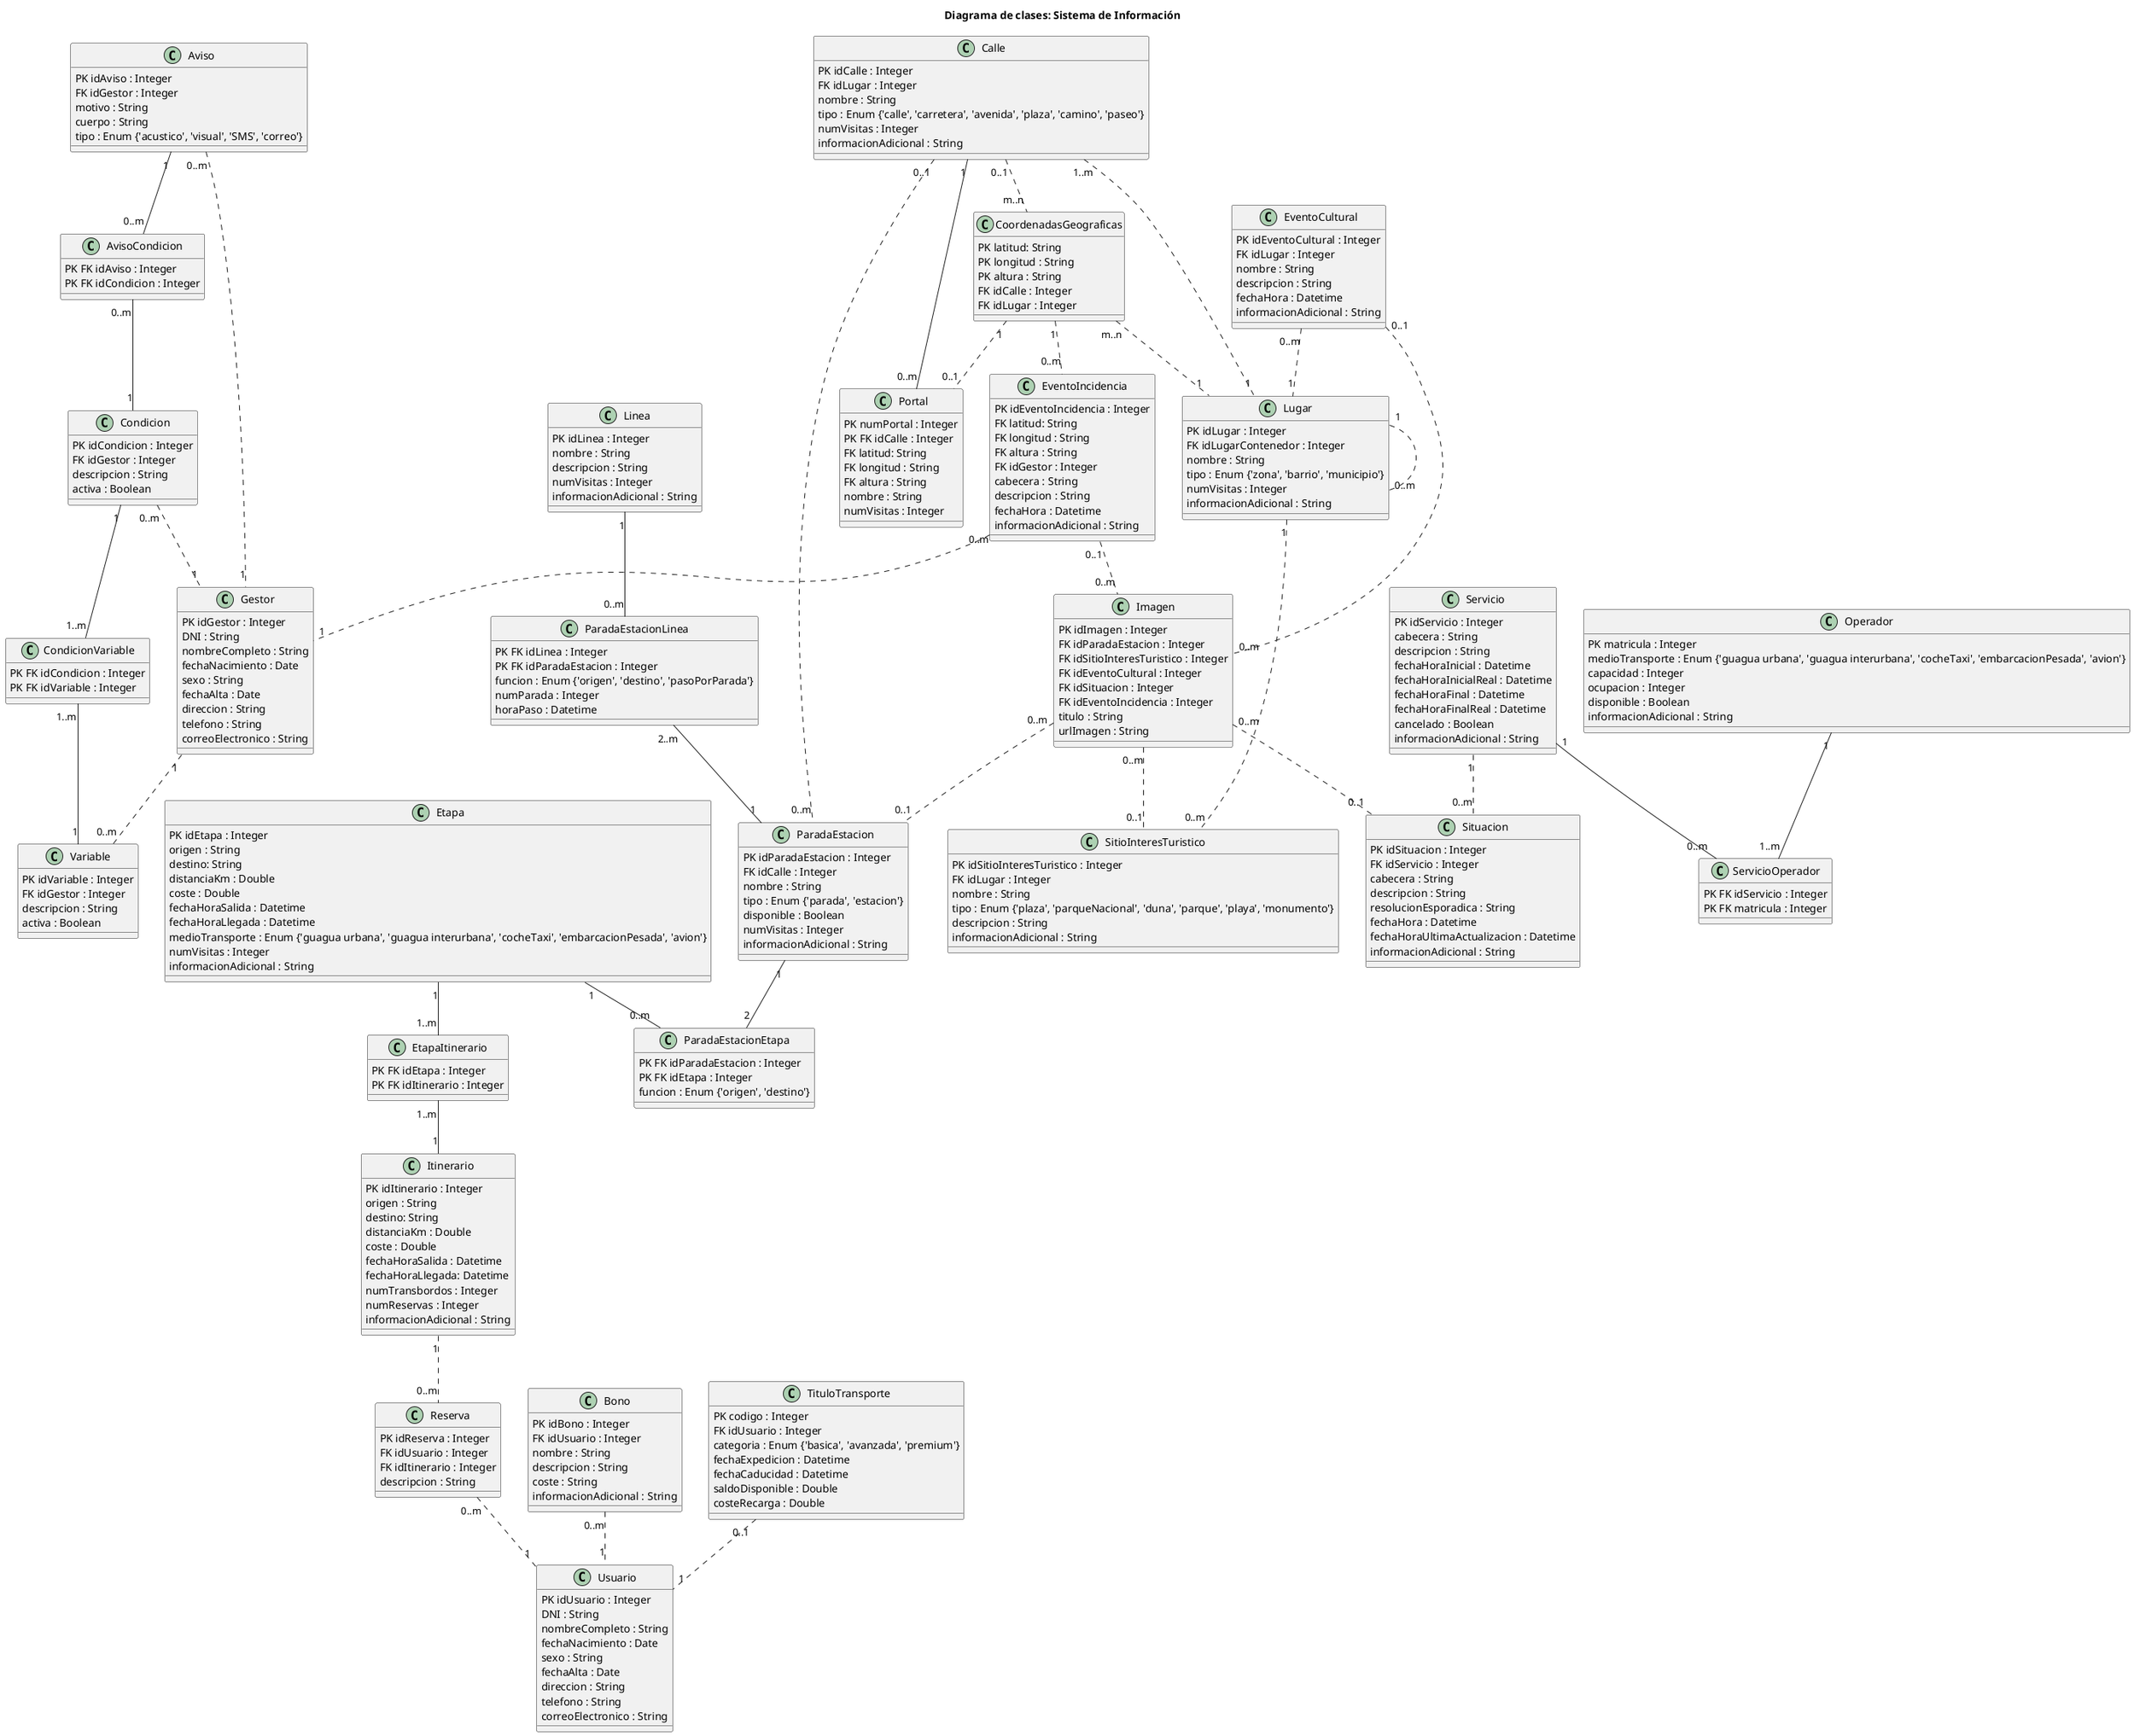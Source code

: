 @startuml DC_SI

title Diagrama de clases: Sistema de Información

class Aviso {
    PK idAviso : Integer
    FK idGestor : Integer
    motivo : String
    cuerpo : String
    tipo : Enum {'acustico', 'visual', 'SMS', 'correo'}
}

class AvisoCondicion {
    PK FK idAviso : Integer
    PK FK idCondicion : Integer
}

class Bono {
    PK idBono : Integer
    FK idUsuario : Integer
    nombre : String
    descripcion : String
    coste : String
    informacionAdicional : String
}

class Calle {
    PK idCalle : Integer
    FK idLugar : Integer
    nombre : String
    tipo : Enum {'calle', 'carretera', 'avenida', 'plaza', 'camino', 'paseo'}
    numVisitas : Integer
    informacionAdicional : String
}

class Condicion {
    PK idCondicion : Integer
    FK idGestor : Integer
    descripcion : String
    activa : Boolean
}

class CondicionVariable {
    PK FK idCondicion : Integer
    PK FK idVariable : Integer
}

class CoordenadasGeograficas {
    PK latitud: String
    PK longitud : String
    PK altura : String
    FK idCalle : Integer
    FK idLugar : Integer
}

class Etapa {
    PK idEtapa : Integer
    origen : String
    destino: String
    distanciaKm : Double
    coste : Double
    fechaHoraSalida : Datetime
    fechaHoraLlegada : Datetime
    medioTransporte : Enum {'guagua urbana', 'guagua interurbana', 'cocheTaxi', 'embarcacionPesada', 'avion'}
    numVisitas : Integer
    informacionAdicional : String
}

class EtapaItinerario {
    PK FK idEtapa : Integer
    PK FK idItinerario : Integer
}

class EventoCultural {
    PK idEventoCultural : Integer
    FK idLugar : Integer
    nombre : String
    descripcion : String
    fechaHora : Datetime
    informacionAdicional : String
}

class EventoIncidencia {
    PK idEventoIncidencia : Integer
    FK latitud: String
    FK longitud : String
    FK altura : String
    FK idGestor : Integer
    cabecera : String
    descripcion : String
    fechaHora : Datetime
    informacionAdicional : String
}

class Gestor {
    PK idGestor : Integer
    DNI : String
    nombreCompleto : String
    fechaNacimiento : Date
    sexo : String
    fechaAlta : Date
    direccion : String
    telefono : String
    correoElectronico : String
}

class Imagen {
    PK idImagen : Integer
    FK idParadaEstacion : Integer
    FK idSitioInteresTuristico : Integer
    FK idEventoCultural : Integer
    FK idSituacion : Integer
    FK idEventoIncidencia : Integer
    titulo : String
    urlImagen : String
}

Class Itinerario {
    PK idItinerario : Integer
    origen : String
    destino: String
    distanciaKm : Double
    coste : Double
    fechaHoraSalida : Datetime
    fechaHoraLlegada: Datetime
    numTransbordos : Integer
    numReservas : Integer
    informacionAdicional : String
}

class Linea {
    PK idLinea : Integer
    nombre : String
    descripcion : String
    numVisitas : Integer
    informacionAdicional : String
}

class Lugar {
    PK idLugar : Integer
    FK idLugarContenedor : Integer
    nombre : String
    tipo : Enum {'zona', 'barrio', 'municipio'}
    numVisitas : Integer
    informacionAdicional : String
}

class Operador {
    PK matricula : Integer
    medioTransporte : Enum {'guagua urbana', 'guagua interurbana', 'cocheTaxi', 'embarcacionPesada', 'avion'}
    capacidad : Integer
    ocupacion : Integer
    disponible : Boolean
    informacionAdicional : String
}

class ParadaEstacion {
    PK idParadaEstacion : Integer
    FK idCalle : Integer
    nombre : String
    tipo : Enum {'parada', 'estacion'}
    disponible : Boolean
    numVisitas : Integer
    informacionAdicional : String
}

class ParadaEstacionEtapa {
    PK FK idParadaEstacion : Integer
    PK FK idEtapa : Integer
    funcion : Enum {'origen', 'destino'}
}

class ParadaEstacionLinea {
    PK FK idLinea : Integer
    PK FK idParadaEstacion : Integer
    funcion : Enum {'origen', 'destino', 'pasoPorParada'}
    numParada : Integer
    horaPaso : Datetime
}

class Portal {
    PK numPortal : Integer
    PK FK idCalle : Integer
    FK latitud: String
    FK longitud : String
    FK altura : String
    nombre : String
    numVisitas : Integer
}

class Reserva {
    PK idReserva : Integer
    FK idUsuario : Integer
    FK idItinerario : Integer
    descripcion : String
}

class Servicio {
    PK idServicio : Integer
    cabecera : String
    descripcion : String
    fechaHoraInicial : Datetime
    fechaHoraInicialReal : Datetime
    fechaHoraFinal : Datetime
    fechaHoraFinalReal : Datetime
    cancelado : Boolean
    informacionAdicional : String
}

class ServicioOperador {
    PK FK idServicio : Integer
    PK FK matricula : Integer
}

class SitioInteresTuristico {
    PK idSitioInteresTuristico : Integer
    FK idLugar : Integer
    nombre : String
    tipo : Enum {'plaza', 'parqueNacional', 'duna', 'parque', 'playa', 'monumento'}
    descripcion : String
    informacionAdicional : String
}

class Situacion {
    PK idSituacion : Integer
    FK idServicio : Integer
    cabecera : String
    descripcion : String
    resolucionEsporadica : String
    fechaHora : Datetime
    fechaHoraUltimaActualizacion : Datetime
    informacionAdicional : String
}

class TituloTransporte {
    PK codigo : Integer
    FK idUsuario : Integer
    categoria : Enum {'basica', 'avanzada', 'premium'}
    fechaExpedicion : Datetime
    fechaCaducidad : Datetime
    saldoDisponible : Double
    costeRecarga : Double
}

class Usuario {
    PK idUsuario : Integer
    DNI : String
    nombreCompleto : String
    fechaNacimiento : Date
    sexo : String
    fechaAlta : Date
    direccion : String
    telefono : String
    correoElectronico : String
}

class Variable {
    PK idVariable : Integer
    FK idGestor : Integer
    descripcion : String
    activa : Boolean
}

Aviso "1" -- "0..m" AvisoCondicion
Aviso "0..m" .. "1" Gestor
AvisoCondicion "0..m" -- "1" Condicion
Bono "0..m" .. "1" Usuario
Calle "0..1" .. "m..n" CoordenadasGeograficas
Calle "1..m" .. "1" Lugar
Calle "0..1" .. "0..m" ParadaEstacion
Calle "1" -- "0..m" Portal
Condicion "1" -- "1..m" CondicionVariable
Condicion "0..m" .. "1" Gestor
CondicionVariable "1..m" -- "1" Variable
CoordenadasGeograficas "1" .. "0..m" EventoIncidencia
CoordenadasGeograficas "m..n" .. "1" Lugar
CoordenadasGeograficas "1" .. "0..1" Portal
Etapa "1" -- "1..m" EtapaItinerario
Etapa "1" -- "0..m" ParadaEstacionEtapa
EtapaItinerario "1..m" -- "1" Itinerario
EventoCultural "0..1" .. "0..m" Imagen
EventoCultural "0..m" .. "1" Lugar
EventoIncidencia "0..1" .. "0..m" Imagen
EventoIncidencia "0..m" .. "1" Gestor
Gestor "1" .. "0..m" Variable
Imagen "0..m" .. "0..1" ParadaEstacion
Imagen "0..m" .. "0..1" SitioInteresTuristico
Imagen "0..m" .. "0..1" Situacion
Itinerario "1" .. "0..m" Reserva
Linea "1" -- "0..m" ParadaEstacionLinea
Lugar "1" .. "0..m" Lugar
Lugar "1" .. "0..m" SitioInteresTuristico
Operador "1" -- "1..m" ServicioOperador
ParadaEstacion "1" -- "2" ParadaEstacionEtapa
ParadaEstacionLinea "2..m" -- "1" ParadaEstacion
Reserva "0..m" .. "1" Usuario
Servicio "1" .. "0..m" Situacion
Servicio "1" -- "0..m" ServicioOperador
TituloTransporte "0..1" .. "1" Usuario

@enduml